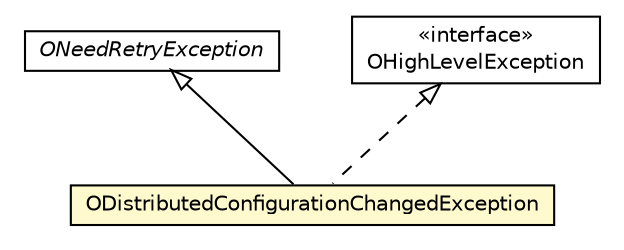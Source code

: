 #!/usr/local/bin/dot
#
# Class diagram 
# Generated by UMLGraph version R5_6-24-gf6e263 (http://www.umlgraph.org/)
#

digraph G {
	edge [fontname="Helvetica",fontsize=10,labelfontname="Helvetica",labelfontsize=10];
	node [fontname="Helvetica",fontsize=10,shape=plaintext];
	nodesep=0.25;
	ranksep=0.5;
	// com.orientechnologies.common.concur.ONeedRetryException
	c1501806 [label=<<table title="com.orientechnologies.common.concur.ONeedRetryException" border="0" cellborder="1" cellspacing="0" cellpadding="2" port="p" href="../../../common/concur/ONeedRetryException.html">
		<tr><td><table border="0" cellspacing="0" cellpadding="1">
<tr><td align="center" balign="center"><font face="Helvetica-Oblique"> ONeedRetryException </font></td></tr>
		</table></td></tr>
		</table>>, URL="../../../common/concur/ONeedRetryException.html", fontname="Helvetica", fontcolor="black", fontsize=10.0];
	// com.orientechnologies.common.exception.OHighLevelException
	c1501937 [label=<<table title="com.orientechnologies.common.exception.OHighLevelException" border="0" cellborder="1" cellspacing="0" cellpadding="2" port="p" href="../../../common/exception/OHighLevelException.html">
		<tr><td><table border="0" cellspacing="0" cellpadding="1">
<tr><td align="center" balign="center"> &#171;interface&#187; </td></tr>
<tr><td align="center" balign="center"> OHighLevelException </td></tr>
		</table></td></tr>
		</table>>, URL="../../../common/exception/OHighLevelException.html", fontname="Helvetica", fontcolor="black", fontsize=10.0];
	// com.orientechnologies.orient.server.distributed.ODistributedConfigurationChangedException
	c1503413 [label=<<table title="com.orientechnologies.orient.server.distributed.ODistributedConfigurationChangedException" border="0" cellborder="1" cellspacing="0" cellpadding="2" port="p" bgcolor="lemonChiffon" href="./ODistributedConfigurationChangedException.html">
		<tr><td><table border="0" cellspacing="0" cellpadding="1">
<tr><td align="center" balign="center"> ODistributedConfigurationChangedException </td></tr>
		</table></td></tr>
		</table>>, URL="./ODistributedConfigurationChangedException.html", fontname="Helvetica", fontcolor="black", fontsize=10.0];
	//com.orientechnologies.orient.server.distributed.ODistributedConfigurationChangedException extends com.orientechnologies.common.concur.ONeedRetryException
	c1501806:p -> c1503413:p [dir=back,arrowtail=empty];
	//com.orientechnologies.orient.server.distributed.ODistributedConfigurationChangedException implements com.orientechnologies.common.exception.OHighLevelException
	c1501937:p -> c1503413:p [dir=back,arrowtail=empty,style=dashed];
}

